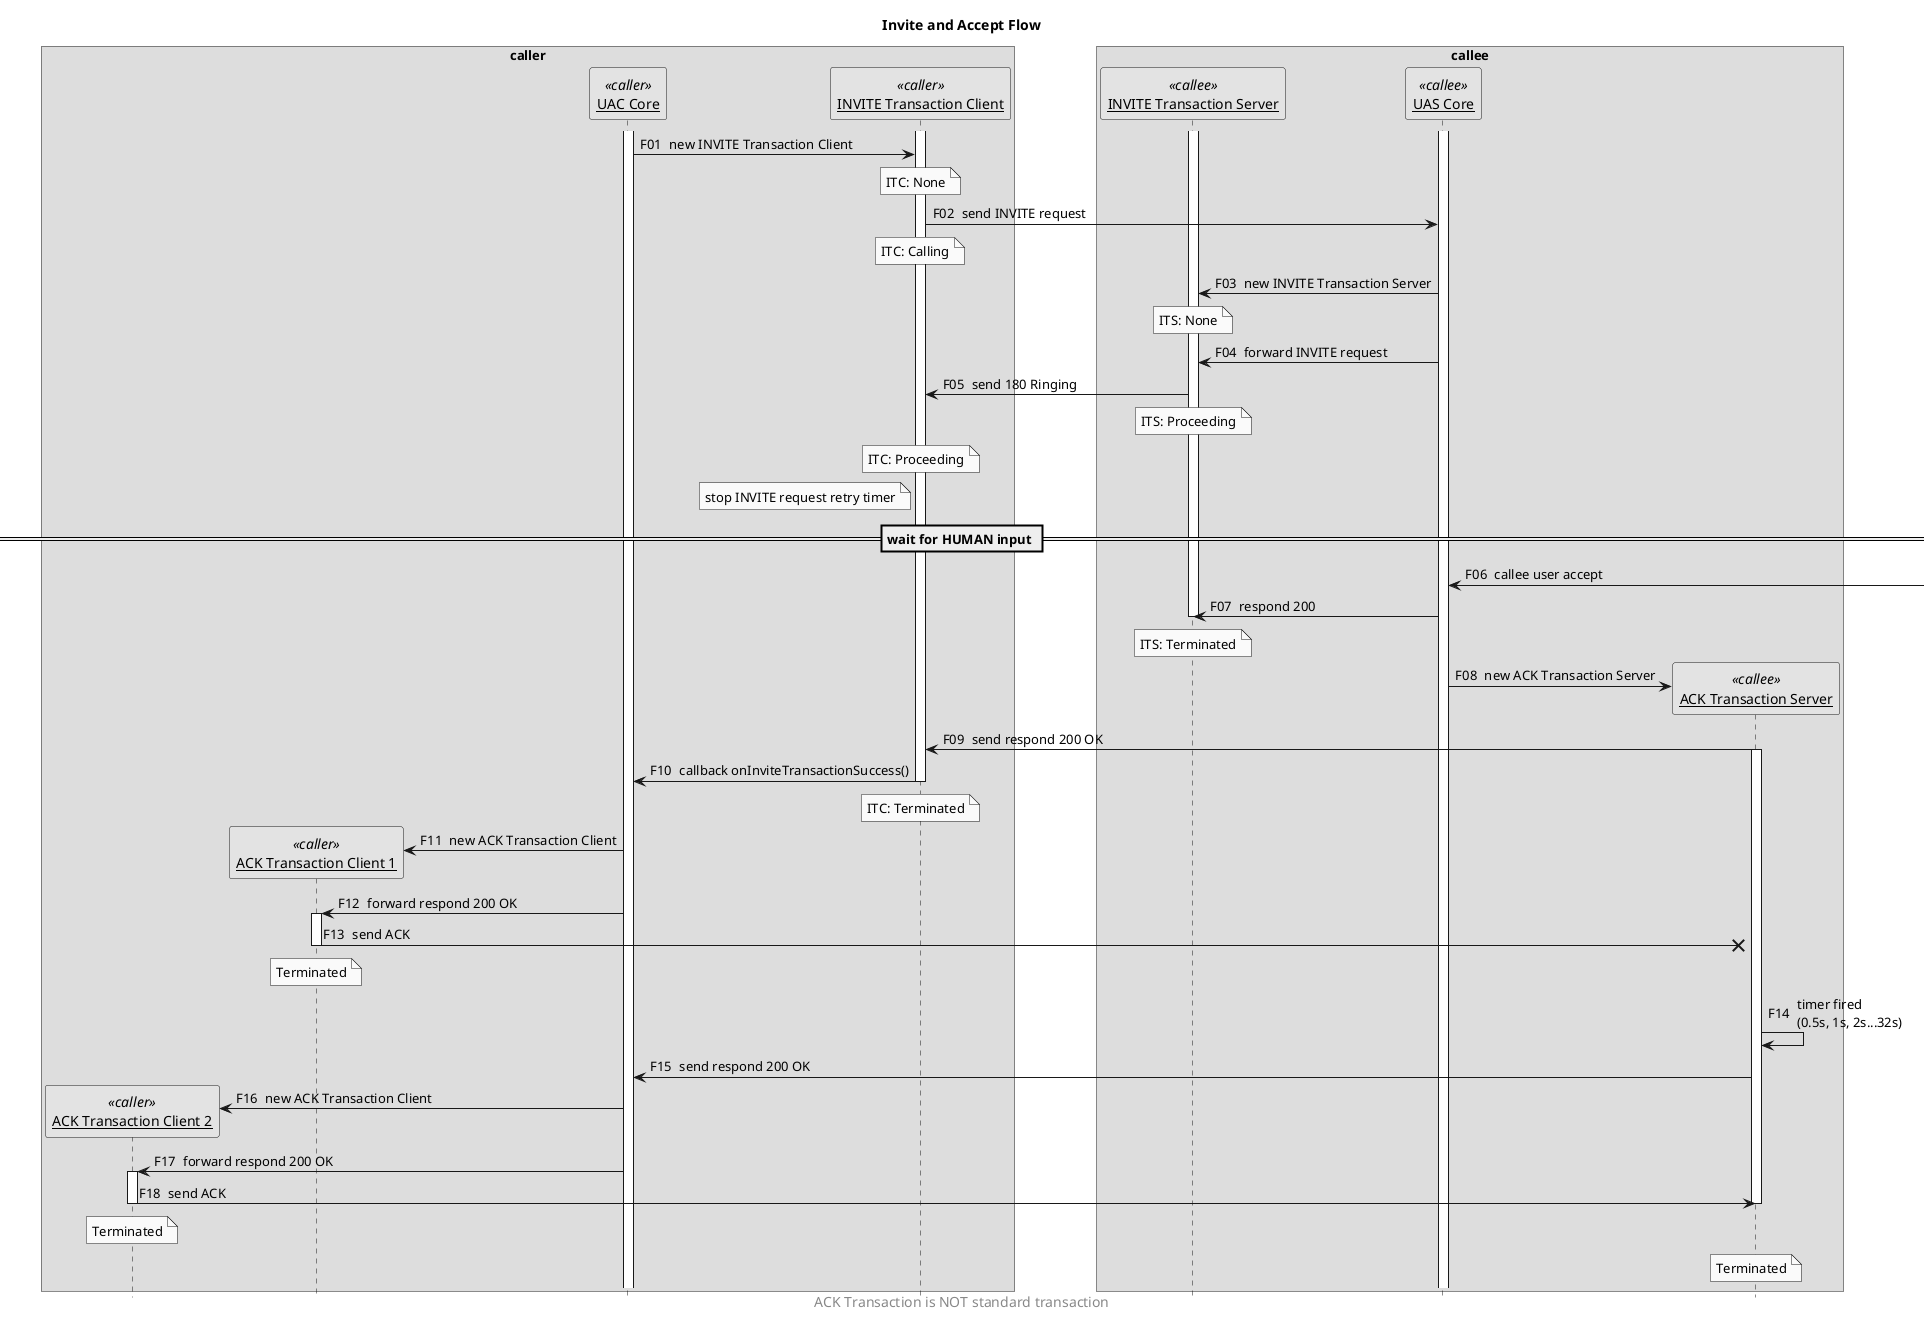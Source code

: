 @startuml
title Invite and Accept Flow
skinparam monochrome true
skinparam sequenceParticipant underline
skinparam BoxPadding 40
hide footbox
autonumber "F00 "

skinparam footerFontSize 14
'skinparam footerFontColor red
footer ACK Transaction is NOT standard transaction

box "caller"
participant "ACK Transaction Client 2" as AckTC2 << caller >>
participant "ACK Transaction Client 1" as AckTC1 << caller >>
participant "UAC Core" as InviteClientDialog << caller >>
participant "INVITE Transaction Client" as InviteTC << caller >>
end box


box "callee"
participant "INVITE Transaction Server" as InviteTS << callee >>
participant "UAS Core" as InviteServerDialog << callee >>
participant "ACK Transaction Server" as AckTS << callee >>
end box


activate InviteTC
activate InviteClientDialog
activate InviteServerDialog
activate InviteTS

InviteClientDialog -> InviteTC: new INVITE Transaction Client 
note over InviteTC: ITC: None
InviteTC -> InviteServerDialog: send INVITE request
note over InviteTC: ITC: Calling
InviteTS <- InviteServerDialog: new INVITE Transaction Server
note over InviteTS: ITS: None
InviteTS <- InviteServerDialog: forward INVITE request
InviteTC <- InviteTS: send 180 Ringing
note over InviteTS: ITS: Proceeding
note over InviteTC: ITC: Proceeding
note left of InviteTC: stop INVITE request retry timer
== wait for HUMAN input ==
InviteServerDialog <- : callee user accept
InviteTS <- InviteServerDialog: respond 200
note over InviteTS: ITS: Terminated
deactivate InviteTS
AckTS <- InviteServerDialog**: new ACK Transaction Server
InviteTC <- AckTS: send respond 200 OK
activate AckTS
InviteClientDialog <- InviteTC: callback onInviteTransactionSuccess()
note over InviteTC: ITC: Terminated
deactivate InviteTC
AckTC1 <- InviteClientDialog**: new ACK Transaction Client
AckTC1 <- InviteClientDialog: forward respond 200 OK
activate AckTC1
AckTC1 -x AckTS: send ACK
note over AckTC1: Terminated
deactivate AckTC1
AckTS -> AckTS: timer fired\n(0.5s, 1s, 2s...32s)
InviteClientDialog <- AckTS: send respond 200 OK
AckTC2 <- InviteClientDialog**: new ACK Transaction Client
AckTC2 <- InviteClientDialog: forward respond 200 OK
activate AckTC2
AckTC2 -> AckTS: send ACK
note over AckTC2: Terminated
deactivate AckTC2
note over AckTS: Terminated
deactivate AckTS
@enduml